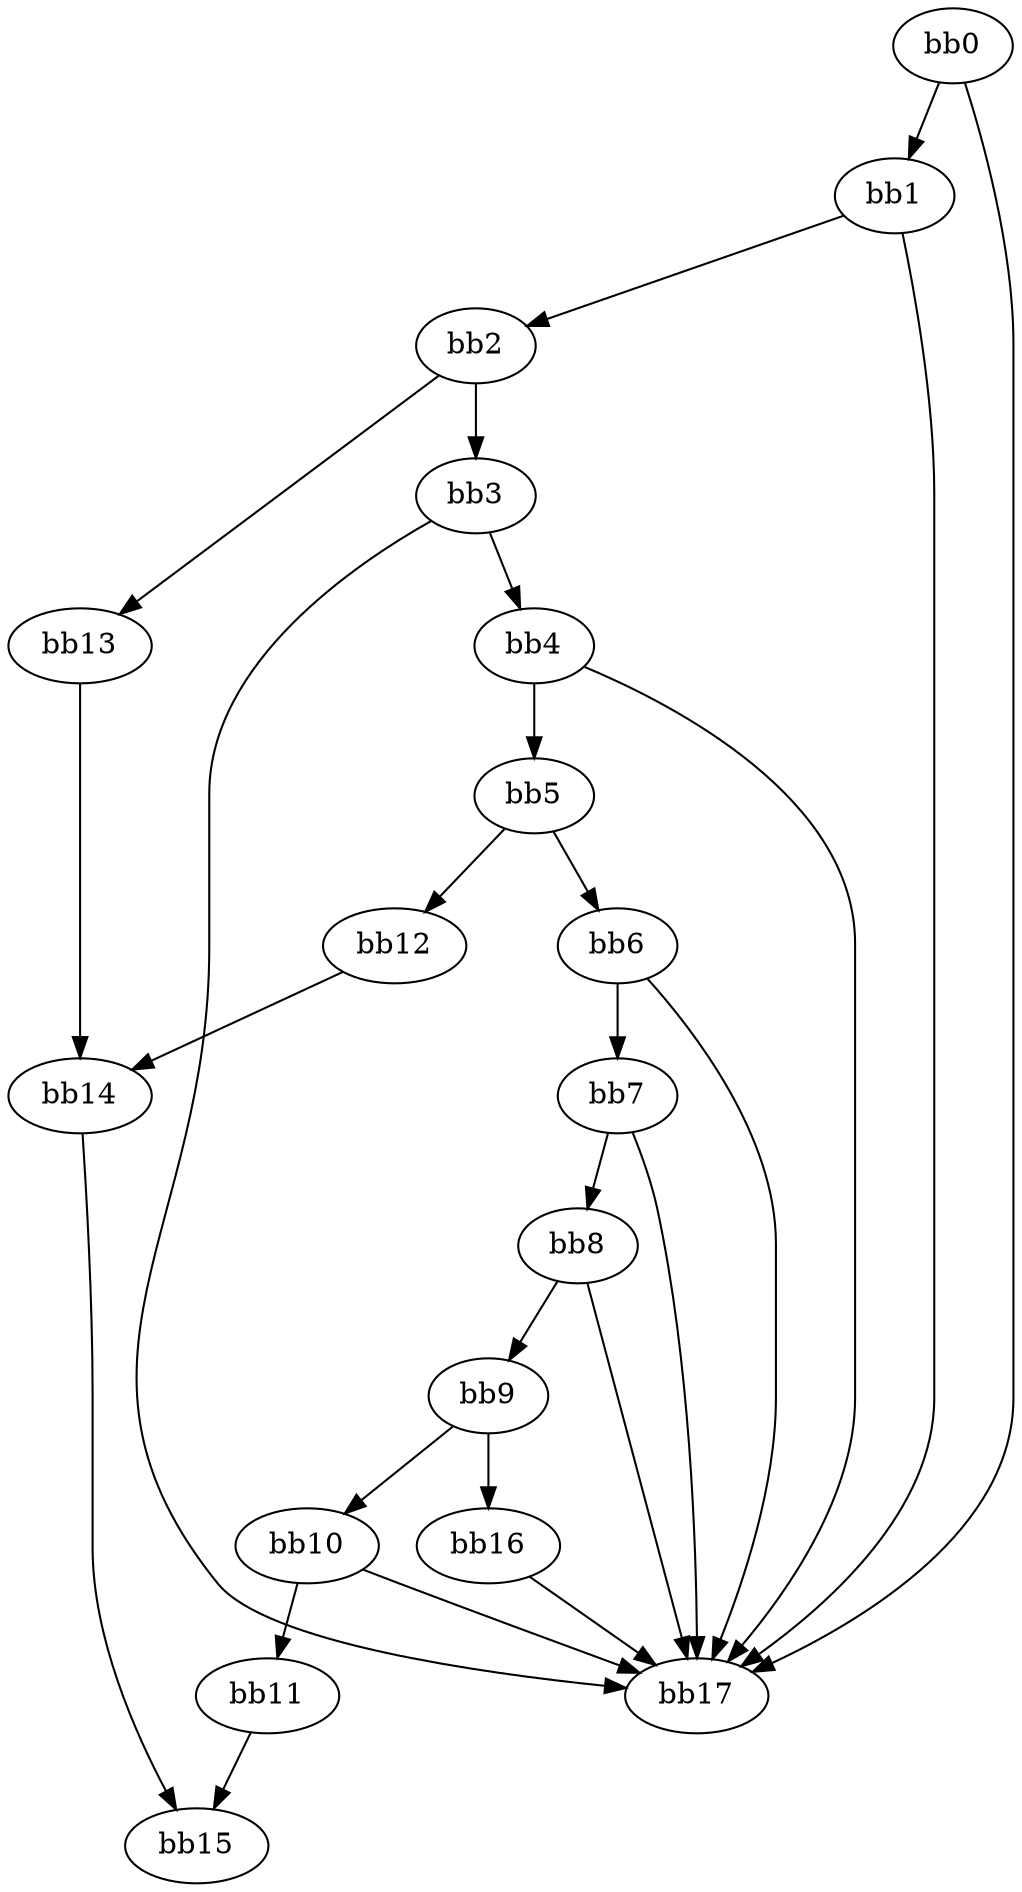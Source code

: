 digraph {
    0 [ label = "bb0\l" ]
    1 [ label = "bb1\l" ]
    2 [ label = "bb2\l" ]
    3 [ label = "bb3\l" ]
    4 [ label = "bb4\l" ]
    5 [ label = "bb5\l" ]
    6 [ label = "bb6\l" ]
    7 [ label = "bb7\l" ]
    8 [ label = "bb8\l" ]
    9 [ label = "bb9\l" ]
    10 [ label = "bb10\l" ]
    11 [ label = "bb11\l" ]
    12 [ label = "bb12\l" ]
    13 [ label = "bb13\l" ]
    14 [ label = "bb14\l" ]
    15 [ label = "bb15\l" ]
    16 [ label = "bb16\l" ]
    17 [ label = "bb17\l" ]
    0 -> 1 [ ]
    0 -> 17 [ ]
    1 -> 2 [ ]
    1 -> 17 [ ]
    2 -> 3 [ ]
    2 -> 13 [ ]
    3 -> 4 [ ]
    3 -> 17 [ ]
    4 -> 5 [ ]
    4 -> 17 [ ]
    5 -> 6 [ ]
    5 -> 12 [ ]
    6 -> 7 [ ]
    6 -> 17 [ ]
    7 -> 8 [ ]
    7 -> 17 [ ]
    8 -> 9 [ ]
    8 -> 17 [ ]
    9 -> 10 [ ]
    9 -> 16 [ ]
    10 -> 11 [ ]
    10 -> 17 [ ]
    11 -> 15 [ ]
    12 -> 14 [ ]
    13 -> 14 [ ]
    14 -> 15 [ ]
    16 -> 17 [ ]
}

